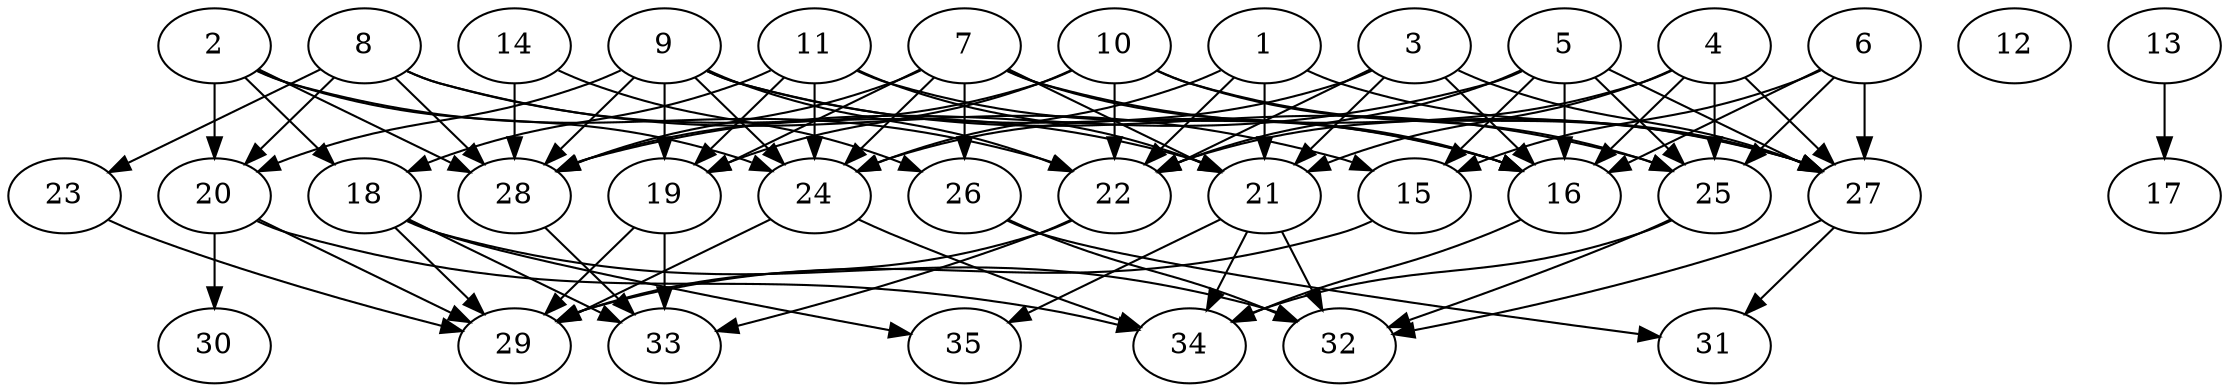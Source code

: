 // DAG automatically generated by daggen at Thu Oct  3 14:05:37 2019
// ./daggen --dot -n 35 --ccr 0.3 --fat 0.7 --regular 0.7 --density 0.5 --mindata 5242880 --maxdata 52428800 
digraph G {
  1 [size="44636160", alpha="0.14", expect_size="13390848"] 
  1 -> 21 [size ="13390848"]
  1 -> 22 [size ="13390848"]
  1 -> 24 [size ="13390848"]
  1 -> 27 [size ="13390848"]
  2 [size="82783573", alpha="0.02", expect_size="24835072"] 
  2 -> 18 [size ="24835072"]
  2 -> 20 [size ="24835072"]
  2 -> 22 [size ="24835072"]
  2 -> 24 [size ="24835072"]
  2 -> 28 [size ="24835072"]
  3 [size="164382720", alpha="0.01", expect_size="49314816"] 
  3 -> 16 [size ="49314816"]
  3 -> 21 [size ="49314816"]
  3 -> 22 [size ="49314816"]
  3 -> 24 [size ="49314816"]
  3 -> 27 [size ="49314816"]
  4 [size="154019840", alpha="0.06", expect_size="46205952"] 
  4 -> 16 [size ="46205952"]
  4 -> 21 [size ="46205952"]
  4 -> 22 [size ="46205952"]
  4 -> 25 [size ="46205952"]
  4 -> 27 [size ="46205952"]
  5 [size="166280533", alpha="0.17", expect_size="49884160"] 
  5 -> 15 [size ="49884160"]
  5 -> 16 [size ="49884160"]
  5 -> 22 [size ="49884160"]
  5 -> 25 [size ="49884160"]
  5 -> 27 [size ="49884160"]
  5 -> 28 [size ="49884160"]
  6 [size="89296213", alpha="0.17", expect_size="26788864"] 
  6 -> 15 [size ="26788864"]
  6 -> 16 [size ="26788864"]
  6 -> 25 [size ="26788864"]
  6 -> 27 [size ="26788864"]
  7 [size="114889387", alpha="0.13", expect_size="34466816"] 
  7 -> 16 [size ="34466816"]
  7 -> 19 [size ="34466816"]
  7 -> 21 [size ="34466816"]
  7 -> 24 [size ="34466816"]
  7 -> 26 [size ="34466816"]
  7 -> 27 [size ="34466816"]
  7 -> 28 [size ="34466816"]
  8 [size="78359893", alpha="0.07", expect_size="23507968"] 
  8 -> 15 [size ="23507968"]
  8 -> 20 [size ="23507968"]
  8 -> 21 [size ="23507968"]
  8 -> 23 [size ="23507968"]
  8 -> 28 [size ="23507968"]
  9 [size="102120107", alpha="0.05", expect_size="30636032"] 
  9 -> 16 [size ="30636032"]
  9 -> 19 [size ="30636032"]
  9 -> 20 [size ="30636032"]
  9 -> 22 [size ="30636032"]
  9 -> 24 [size ="30636032"]
  9 -> 25 [size ="30636032"]
  9 -> 28 [size ="30636032"]
  10 [size="79370240", alpha="0.01", expect_size="23811072"] 
  10 -> 19 [size ="23811072"]
  10 -> 22 [size ="23811072"]
  10 -> 25 [size ="23811072"]
  10 -> 27 [size ="23811072"]
  10 -> 28 [size ="23811072"]
  11 [size="18971307", alpha="0.02", expect_size="5691392"] 
  11 -> 16 [size ="5691392"]
  11 -> 18 [size ="5691392"]
  11 -> 19 [size ="5691392"]
  11 -> 21 [size ="5691392"]
  11 -> 24 [size ="5691392"]
  12 [size="125603840", alpha="0.13", expect_size="37681152"] 
  13 [size="137574400", alpha="0.09", expect_size="41272320"] 
  13 -> 17 [size ="41272320"]
  14 [size="145288533", alpha="0.05", expect_size="43586560"] 
  14 -> 26 [size ="43586560"]
  14 -> 28 [size ="43586560"]
  15 [size="37437440", alpha="0.13", expect_size="11231232"] 
  15 -> 29 [size ="11231232"]
  16 [size="168762027", alpha="0.06", expect_size="50628608"] 
  16 -> 34 [size ="50628608"]
  17 [size="144732160", alpha="0.19", expect_size="43419648"] 
  18 [size="89262080", alpha="0.07", expect_size="26778624"] 
  18 -> 29 [size ="26778624"]
  18 -> 32 [size ="26778624"]
  18 -> 33 [size ="26778624"]
  18 -> 35 [size ="26778624"]
  19 [size="146339840", alpha="0.08", expect_size="43901952"] 
  19 -> 29 [size ="43901952"]
  19 -> 33 [size ="43901952"]
  20 [size="28402347", alpha="0.07", expect_size="8520704"] 
  20 -> 29 [size ="8520704"]
  20 -> 30 [size ="8520704"]
  20 -> 34 [size ="8520704"]
  21 [size="33925120", alpha="0.10", expect_size="10177536"] 
  21 -> 32 [size ="10177536"]
  21 -> 34 [size ="10177536"]
  21 -> 35 [size ="10177536"]
  22 [size="52053333", alpha="0.01", expect_size="15616000"] 
  22 -> 29 [size ="15616000"]
  22 -> 33 [size ="15616000"]
  23 [size="153698987", alpha="0.10", expect_size="46109696"] 
  23 -> 29 [size ="46109696"]
  24 [size="63986347", alpha="0.18", expect_size="19195904"] 
  24 -> 29 [size ="19195904"]
  24 -> 34 [size ="19195904"]
  25 [size="99717120", alpha="0.04", expect_size="29915136"] 
  25 -> 32 [size ="29915136"]
  25 -> 34 [size ="29915136"]
  26 [size="47052800", alpha="0.19", expect_size="14115840"] 
  26 -> 31 [size ="14115840"]
  26 -> 32 [size ="14115840"]
  27 [size="90938027", alpha="0.06", expect_size="27281408"] 
  27 -> 31 [size ="27281408"]
  27 -> 32 [size ="27281408"]
  28 [size="82913280", alpha="0.01", expect_size="24873984"] 
  28 -> 33 [size ="24873984"]
  29 [size="134396587", alpha="0.08", expect_size="40318976"] 
  30 [size="37710507", alpha="0.01", expect_size="11313152"] 
  31 [size="92644693", alpha="0.15", expect_size="27793408"] 
  32 [size="169079467", alpha="0.03", expect_size="50723840"] 
  33 [size="17745920", alpha="0.06", expect_size="5323776"] 
  34 [size="100130133", alpha="0.06", expect_size="30039040"] 
  35 [size="80916480", alpha="0.08", expect_size="24274944"] 
}
